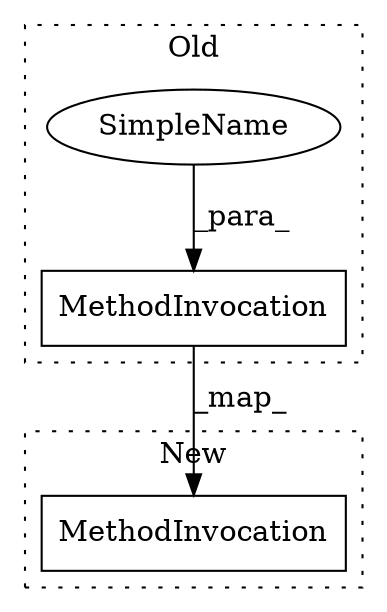 digraph G {
subgraph cluster0 {
1 [label="MethodInvocation" a="32" s="3644,3725" l="7,1" shape="box"];
3 [label="SimpleName" a="42" s="" l="" shape="ellipse"];
label = "Old";
style="dotted";
}
subgraph cluster1 {
2 [label="MethodInvocation" a="32" s="3699,3715" l="7,1" shape="box"];
label = "New";
style="dotted";
}
1 -> 2 [label="_map_"];
3 -> 1 [label="_para_"];
}